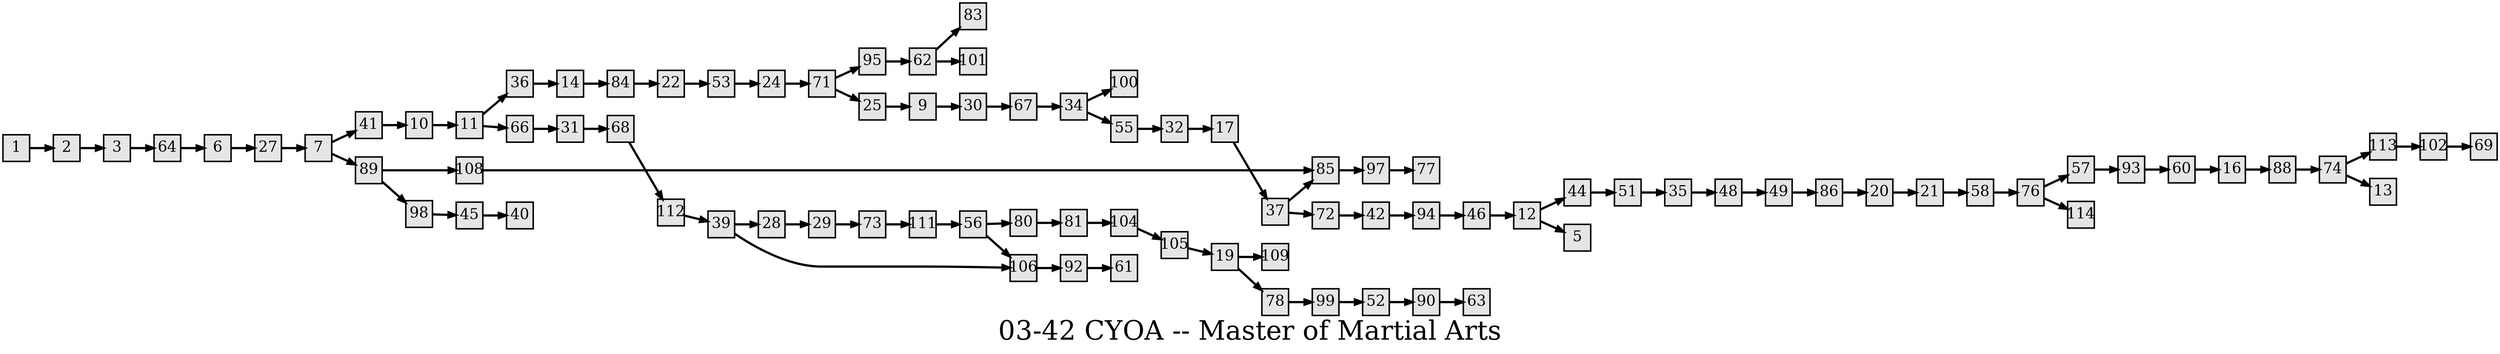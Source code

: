 digraph g{
  graph [ label="03-42 CYOA -- Master of Martial Arts" rankdir=LR, ordering=out, fontsize=36, nodesep="0.35", ranksep="0.45"];
  node  [shape=rect, penwidth=2, fontsize=20, style=filled, fillcolor=grey90, margin="0,0", labelfloat=true, regular=true, fixedsize=true];
  edge  [labelfloat=true, penwidth=3, fontsize=12];

  1 -> 2;
  2 -> 3;
  3 -> 64;
  6 -> 27;
  7 -> 41;
  7 -> 89;
  9 -> 30;
  10 -> 11;
  11 -> 36;
  11 -> 66;
  12 -> 44;
  12 -> 5;
  14 -> 84;
  16 -> 88;
  17 -> 37;
  19 -> 78;
  19 -> 109;
  20 -> 21;
  21 -> 58;
  22 -> 53;
  24 -> 71;
  25 -> 9;
  27 -> 7;
  28 -> 29;
  29 -> 73;
  30 -> 67;
  31 -> 68;
  32 -> 17;
  34 -> 100;
  34 -> 55;
  35 -> 48;
  36 -> 14;
  37 -> 85;
  37 -> 72;
  39 -> 28;
  39 -> 106;
  41 -> 10;
  42 -> 94;
  44 -> 51;
  45 -> 40;
  46 -> 12;
  48 -> 49;
  49 -> 86;
  51 -> 35;
  52 -> 90;
  53 -> 24;
  55 -> 32;
  56 -> 80;
  56 -> 106;
  57 -> 93;
  58 -> 76;
  60 -> 16;
  62 -> 83;
  62 -> 101;
  64 -> 6;
  66 -> 31;
  67 -> 34;
  68 -> 112;
  71 -> 95;
  71 -> 25;
  72 -> 42;
  73 -> 111;
  74 -> 113;
  74 -> 13;
  76 -> 57;
  76 -> 114;
  78 -> 99;
  80 -> 81;
  81 -> 104;
  84 -> 22;
  85 -> 97;
  86 -> 20;
  88 -> 74;
  89 -> 108;
  89 -> 98;
  90 -> 63;
  92 -> 61;
  93 -> 60;
  94 -> 46;
  95 -> 62;
  97 -> 77;
  98 -> 45;
  99 -> 52;
  102 -> 69;
  104 -> 105;
  105 -> 19;
  106 -> 92;
  108 -> 85;
  111 -> 56;
  112 -> 39;
  113 -> 102;
}

